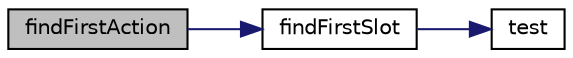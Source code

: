 digraph "findFirstAction"
{
  edge [fontname="Helvetica",fontsize="10",labelfontname="Helvetica",labelfontsize="10"];
  node [fontname="Helvetica",fontsize="10",shape=record];
  rankdir="LR";
  Node1 [label="findFirstAction",height=0.2,width=0.4,color="black", fillcolor="grey75", style="filled" fontcolor="black"];
  Node1 -> Node2 [color="midnightblue",fontsize="10",style="solid",fontname="Helvetica"];
  Node2 [label="findFirstSlot",height=0.2,width=0.4,color="black", fillcolor="white", style="filled",URL="$class_simple_signature_map.html#a2bc689c0e14d02ff05e3bd61ca7d9e2e"];
  Node2 -> Node3 [color="midnightblue",fontsize="10",style="solid",fontname="Helvetica"];
  Node3 [label="test",height=0.2,width=0.4,color="black", fillcolor="white", style="filled",URL="$class_simple_signature_map.html#a0c825d7d35b92436b1181e79fc4e6c3f"];
}
